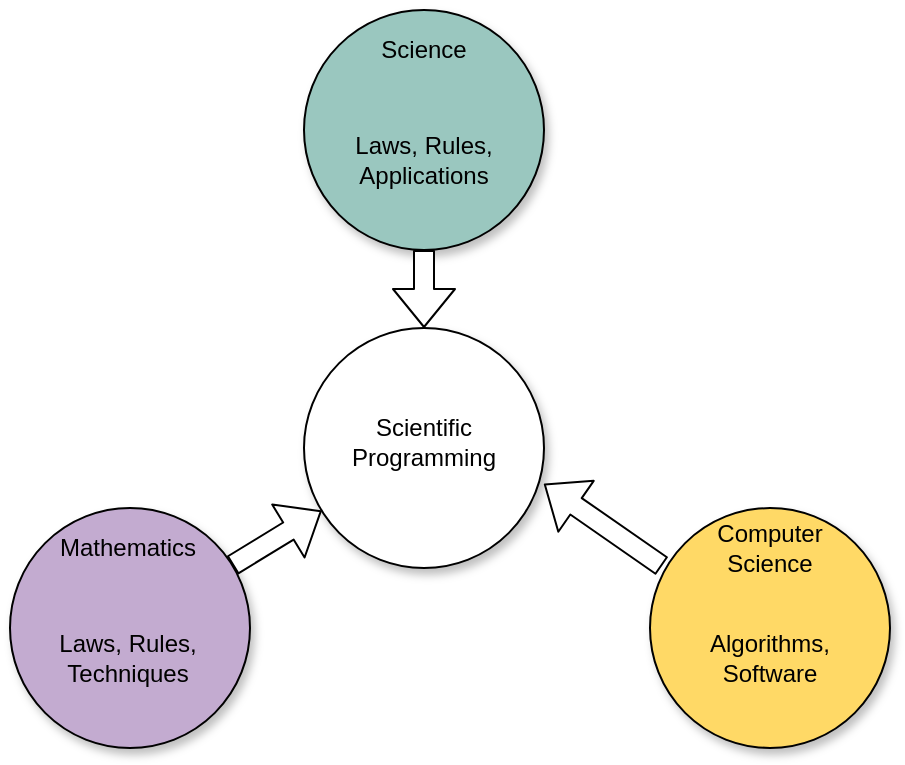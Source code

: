 <mxGraphModel dx="953" dy="792" grid="1" gridSize="10" guides="1" tooltips="1" connect="1" arrows="1" fold="1" page="1" pageScale="1" pageWidth="850" pageHeight="1100" background="#ffffff"><root><mxCell id="0"/><mxCell id="1" parent="0"/><mxCell id="17" value="" style="ellipse;whiteSpace=wrap;html=1;aspect=fixed;shadow=1;gradientColor=none;fillColor=#9AC7BF;" parent="1" vertex="1"><mxGeometry x="250" y="51" width="120" height="120" as="geometry"/></mxCell><mxCell id="14" value="Science" style="text;html=1;strokeColor=none;fillColor=none;align=center;verticalAlign=middle;whiteSpace=wrap;rounded=0;" parent="1" vertex="1"><mxGeometry x="290" y="61" width="40" height="20" as="geometry"/></mxCell><mxCell id="15" value="&lt;div&gt;Laws, Rules, Applications&lt;/div&gt;" style="text;html=1;strokeColor=none;fillColor=none;align=center;verticalAlign=middle;whiteSpace=wrap;rounded=0;" parent="1" vertex="1"><mxGeometry x="260" y="91" width="100" height="70" as="geometry"/></mxCell><mxCell id="18" value="" style="ellipse;whiteSpace=wrap;html=1;aspect=fixed;shadow=1;gradientColor=none;fillColor=#FFD966;" parent="1" vertex="1"><mxGeometry x="423" y="300" width="120" height="120" as="geometry"/></mxCell><mxCell id="19" value="Computer Science" style="text;html=1;strokeColor=none;fillColor=none;align=center;verticalAlign=middle;whiteSpace=wrap;rounded=0;" parent="1" vertex="1"><mxGeometry x="463" y="310" width="40" height="20" as="geometry"/></mxCell><mxCell id="20" value="Algorithms, Software" style="text;html=1;strokeColor=none;fillColor=none;align=center;verticalAlign=middle;whiteSpace=wrap;rounded=0;" parent="1" vertex="1"><mxGeometry x="433" y="340" width="100" height="70" as="geometry"/></mxCell><mxCell id="21" value="" style="ellipse;whiteSpace=wrap;html=1;aspect=fixed;shadow=1;gradientColor=none;fillColor=#C3ABD0;" parent="1" vertex="1"><mxGeometry x="103" y="300" width="120" height="120" as="geometry"/></mxCell><mxCell id="22" value="Mathematics" style="text;html=1;strokeColor=none;fillColor=none;align=center;verticalAlign=middle;whiteSpace=wrap;rounded=0;" parent="1" vertex="1"><mxGeometry x="142" y="310" width="40" height="20" as="geometry"/></mxCell><mxCell id="23" value="&lt;div&gt;Laws, Rules, Techniques&lt;/div&gt;" style="text;html=1;strokeColor=none;fillColor=none;align=center;verticalAlign=middle;whiteSpace=wrap;rounded=0;" parent="1" vertex="1"><mxGeometry x="112" y="340" width="100" height="70" as="geometry"/></mxCell><mxCell id="24" value="" style="ellipse;whiteSpace=wrap;html=1;aspect=fixed;shadow=1;gradientColor=none;fillColor=#FFFFFF;" parent="1" vertex="1"><mxGeometry x="250" y="210" width="120" height="120" as="geometry"/></mxCell><mxCell id="25" value="Scientific Programming" style="text;html=1;strokeColor=none;fillColor=none;align=center;verticalAlign=middle;whiteSpace=wrap;rounded=0;" parent="1" vertex="1"><mxGeometry x="290" y="257" width="40" height="20" as="geometry"/></mxCell><mxCell id="29" value="" style="shape=flexArrow;endArrow=classic;html=1;fillColor=#ffffff;" parent="1" source="21" target="24" edge="1"><mxGeometry width="50" height="50" relative="1" as="geometry"><mxPoint x="100" y="490" as="sourcePoint"/><mxPoint x="150" y="440" as="targetPoint"/></mxGeometry></mxCell><mxCell id="30" value="" style="shape=flexArrow;endArrow=classic;html=1;fillColor=#ffffff;entryX=1;entryY=0.65;entryPerimeter=0;exitX=0.05;exitY=0.242;exitPerimeter=0;" parent="1" source="18" target="24" edge="1"><mxGeometry width="50" height="50" relative="1" as="geometry"><mxPoint x="100" y="490" as="sourcePoint"/><mxPoint x="150" y="440" as="targetPoint"/></mxGeometry></mxCell><mxCell id="31" value="" style="shape=flexArrow;endArrow=classic;html=1;fillColor=#ffffff;exitX=0.5;exitY=1;" parent="1" source="17" target="24" edge="1"><mxGeometry width="50" height="50" relative="1" as="geometry"><mxPoint x="100" y="490" as="sourcePoint"/><mxPoint x="150" y="440" as="targetPoint"/></mxGeometry></mxCell></root></mxGraphModel>